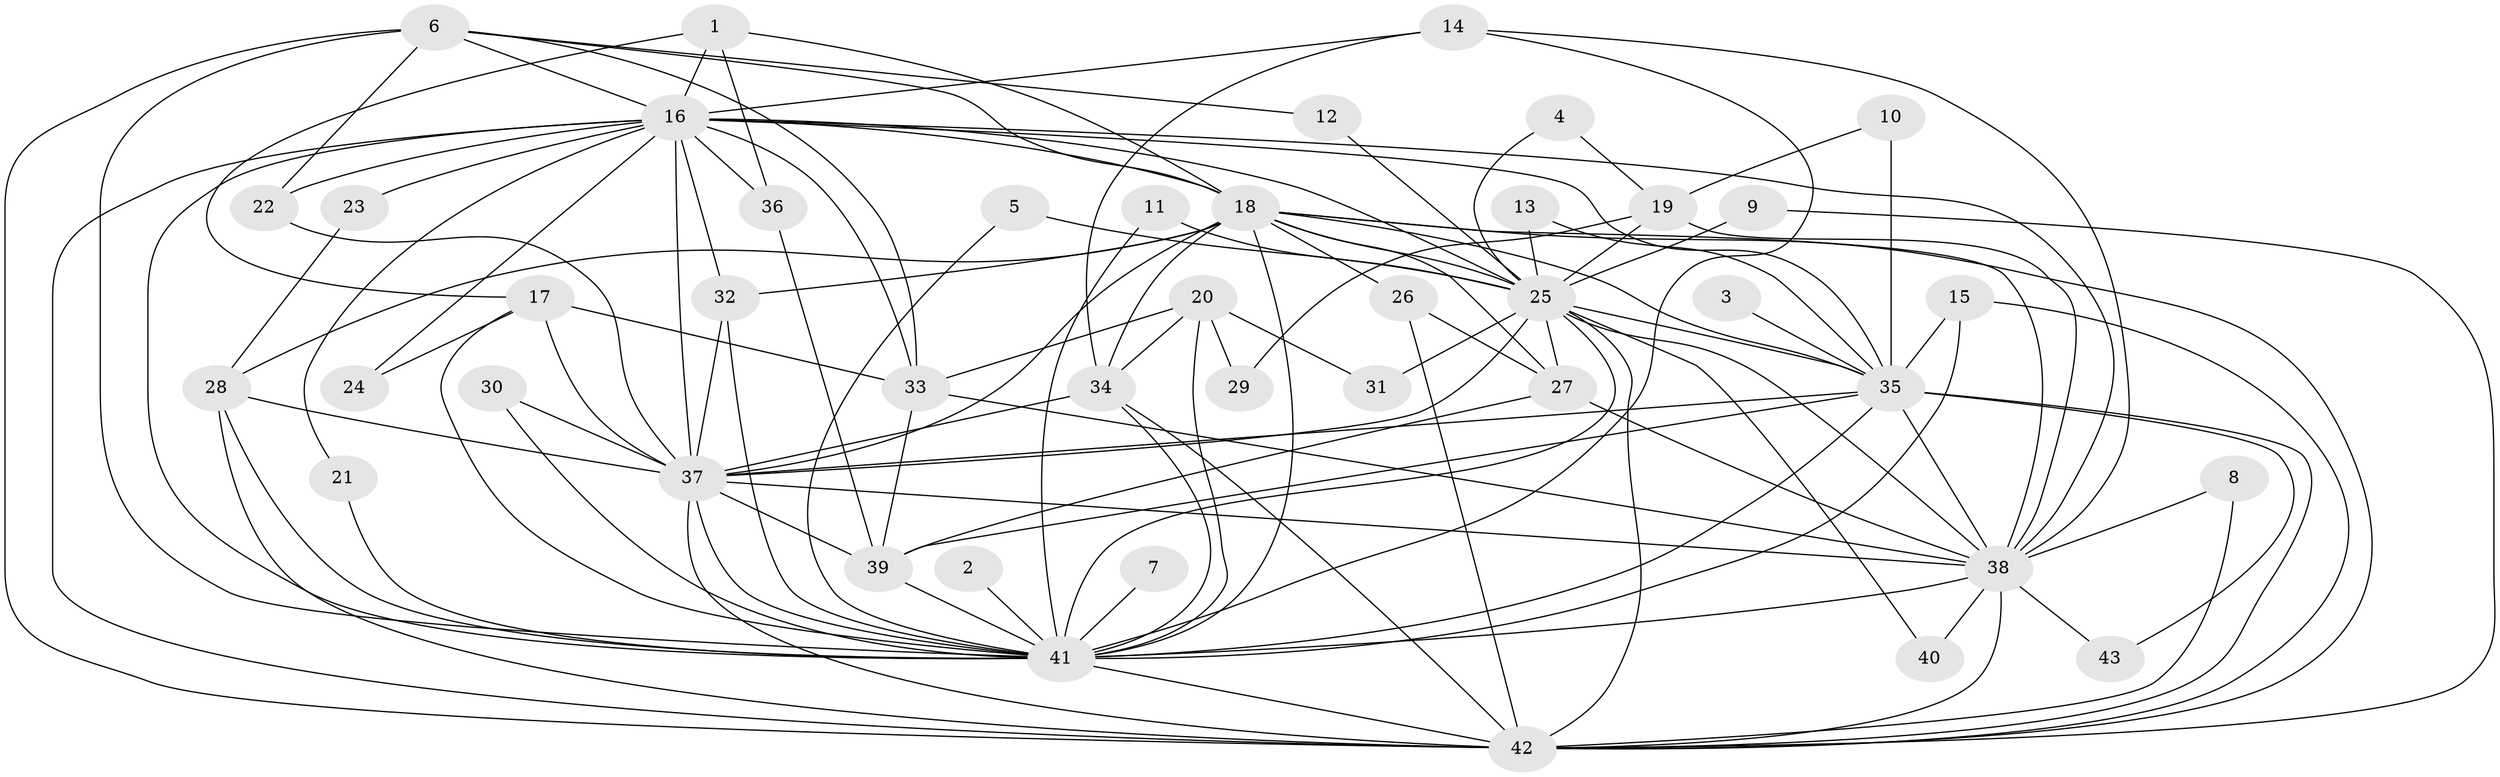 // original degree distribution, {20: 0.03529411764705882, 30: 0.011764705882352941, 17: 0.011764705882352941, 14: 0.023529411764705882, 13: 0.011764705882352941, 19: 0.023529411764705882, 3: 0.18823529411764706, 4: 0.058823529411764705, 5: 0.09411764705882353, 2: 0.5294117647058824, 6: 0.011764705882352941}
// Generated by graph-tools (version 1.1) at 2025/49/03/09/25 03:49:27]
// undirected, 43 vertices, 117 edges
graph export_dot {
graph [start="1"]
  node [color=gray90,style=filled];
  1;
  2;
  3;
  4;
  5;
  6;
  7;
  8;
  9;
  10;
  11;
  12;
  13;
  14;
  15;
  16;
  17;
  18;
  19;
  20;
  21;
  22;
  23;
  24;
  25;
  26;
  27;
  28;
  29;
  30;
  31;
  32;
  33;
  34;
  35;
  36;
  37;
  38;
  39;
  40;
  41;
  42;
  43;
  1 -- 16 [weight=1.0];
  1 -- 17 [weight=1.0];
  1 -- 18 [weight=1.0];
  1 -- 36 [weight=1.0];
  2 -- 41 [weight=1.0];
  3 -- 35 [weight=1.0];
  4 -- 19 [weight=1.0];
  4 -- 25 [weight=1.0];
  5 -- 25 [weight=1.0];
  5 -- 41 [weight=1.0];
  6 -- 12 [weight=1.0];
  6 -- 16 [weight=1.0];
  6 -- 18 [weight=1.0];
  6 -- 22 [weight=1.0];
  6 -- 33 [weight=1.0];
  6 -- 41 [weight=1.0];
  6 -- 42 [weight=2.0];
  7 -- 41 [weight=1.0];
  8 -- 38 [weight=1.0];
  8 -- 42 [weight=1.0];
  9 -- 25 [weight=1.0];
  9 -- 42 [weight=1.0];
  10 -- 19 [weight=1.0];
  10 -- 35 [weight=1.0];
  11 -- 25 [weight=1.0];
  11 -- 41 [weight=1.0];
  12 -- 25 [weight=1.0];
  13 -- 25 [weight=1.0];
  13 -- 35 [weight=1.0];
  14 -- 16 [weight=1.0];
  14 -- 34 [weight=1.0];
  14 -- 38 [weight=1.0];
  14 -- 41 [weight=1.0];
  15 -- 35 [weight=1.0];
  15 -- 41 [weight=1.0];
  15 -- 42 [weight=1.0];
  16 -- 18 [weight=1.0];
  16 -- 21 [weight=1.0];
  16 -- 22 [weight=1.0];
  16 -- 23 [weight=1.0];
  16 -- 24 [weight=1.0];
  16 -- 25 [weight=2.0];
  16 -- 32 [weight=1.0];
  16 -- 33 [weight=1.0];
  16 -- 35 [weight=1.0];
  16 -- 36 [weight=1.0];
  16 -- 37 [weight=3.0];
  16 -- 38 [weight=1.0];
  16 -- 41 [weight=1.0];
  16 -- 42 [weight=1.0];
  17 -- 24 [weight=1.0];
  17 -- 33 [weight=1.0];
  17 -- 37 [weight=1.0];
  17 -- 41 [weight=2.0];
  18 -- 25 [weight=2.0];
  18 -- 26 [weight=1.0];
  18 -- 27 [weight=1.0];
  18 -- 28 [weight=1.0];
  18 -- 32 [weight=2.0];
  18 -- 34 [weight=1.0];
  18 -- 35 [weight=1.0];
  18 -- 37 [weight=2.0];
  18 -- 38 [weight=1.0];
  18 -- 41 [weight=1.0];
  18 -- 42 [weight=1.0];
  19 -- 25 [weight=1.0];
  19 -- 29 [weight=1.0];
  19 -- 38 [weight=1.0];
  20 -- 29 [weight=1.0];
  20 -- 31 [weight=1.0];
  20 -- 33 [weight=1.0];
  20 -- 34 [weight=1.0];
  20 -- 41 [weight=1.0];
  21 -- 41 [weight=1.0];
  22 -- 37 [weight=1.0];
  23 -- 28 [weight=1.0];
  25 -- 27 [weight=1.0];
  25 -- 31 [weight=1.0];
  25 -- 35 [weight=3.0];
  25 -- 37 [weight=5.0];
  25 -- 38 [weight=2.0];
  25 -- 40 [weight=1.0];
  25 -- 41 [weight=3.0];
  25 -- 42 [weight=2.0];
  26 -- 27 [weight=1.0];
  26 -- 42 [weight=1.0];
  27 -- 38 [weight=1.0];
  27 -- 39 [weight=1.0];
  28 -- 37 [weight=1.0];
  28 -- 41 [weight=2.0];
  28 -- 42 [weight=1.0];
  30 -- 37 [weight=1.0];
  30 -- 41 [weight=1.0];
  32 -- 37 [weight=1.0];
  32 -- 41 [weight=1.0];
  33 -- 38 [weight=1.0];
  33 -- 39 [weight=1.0];
  34 -- 37 [weight=1.0];
  34 -- 41 [weight=1.0];
  34 -- 42 [weight=1.0];
  35 -- 37 [weight=2.0];
  35 -- 38 [weight=1.0];
  35 -- 39 [weight=1.0];
  35 -- 41 [weight=2.0];
  35 -- 42 [weight=1.0];
  35 -- 43 [weight=1.0];
  36 -- 39 [weight=1.0];
  37 -- 38 [weight=3.0];
  37 -- 39 [weight=1.0];
  37 -- 41 [weight=2.0];
  37 -- 42 [weight=2.0];
  38 -- 40 [weight=1.0];
  38 -- 41 [weight=1.0];
  38 -- 42 [weight=2.0];
  38 -- 43 [weight=1.0];
  39 -- 41 [weight=1.0];
  41 -- 42 [weight=3.0];
}
